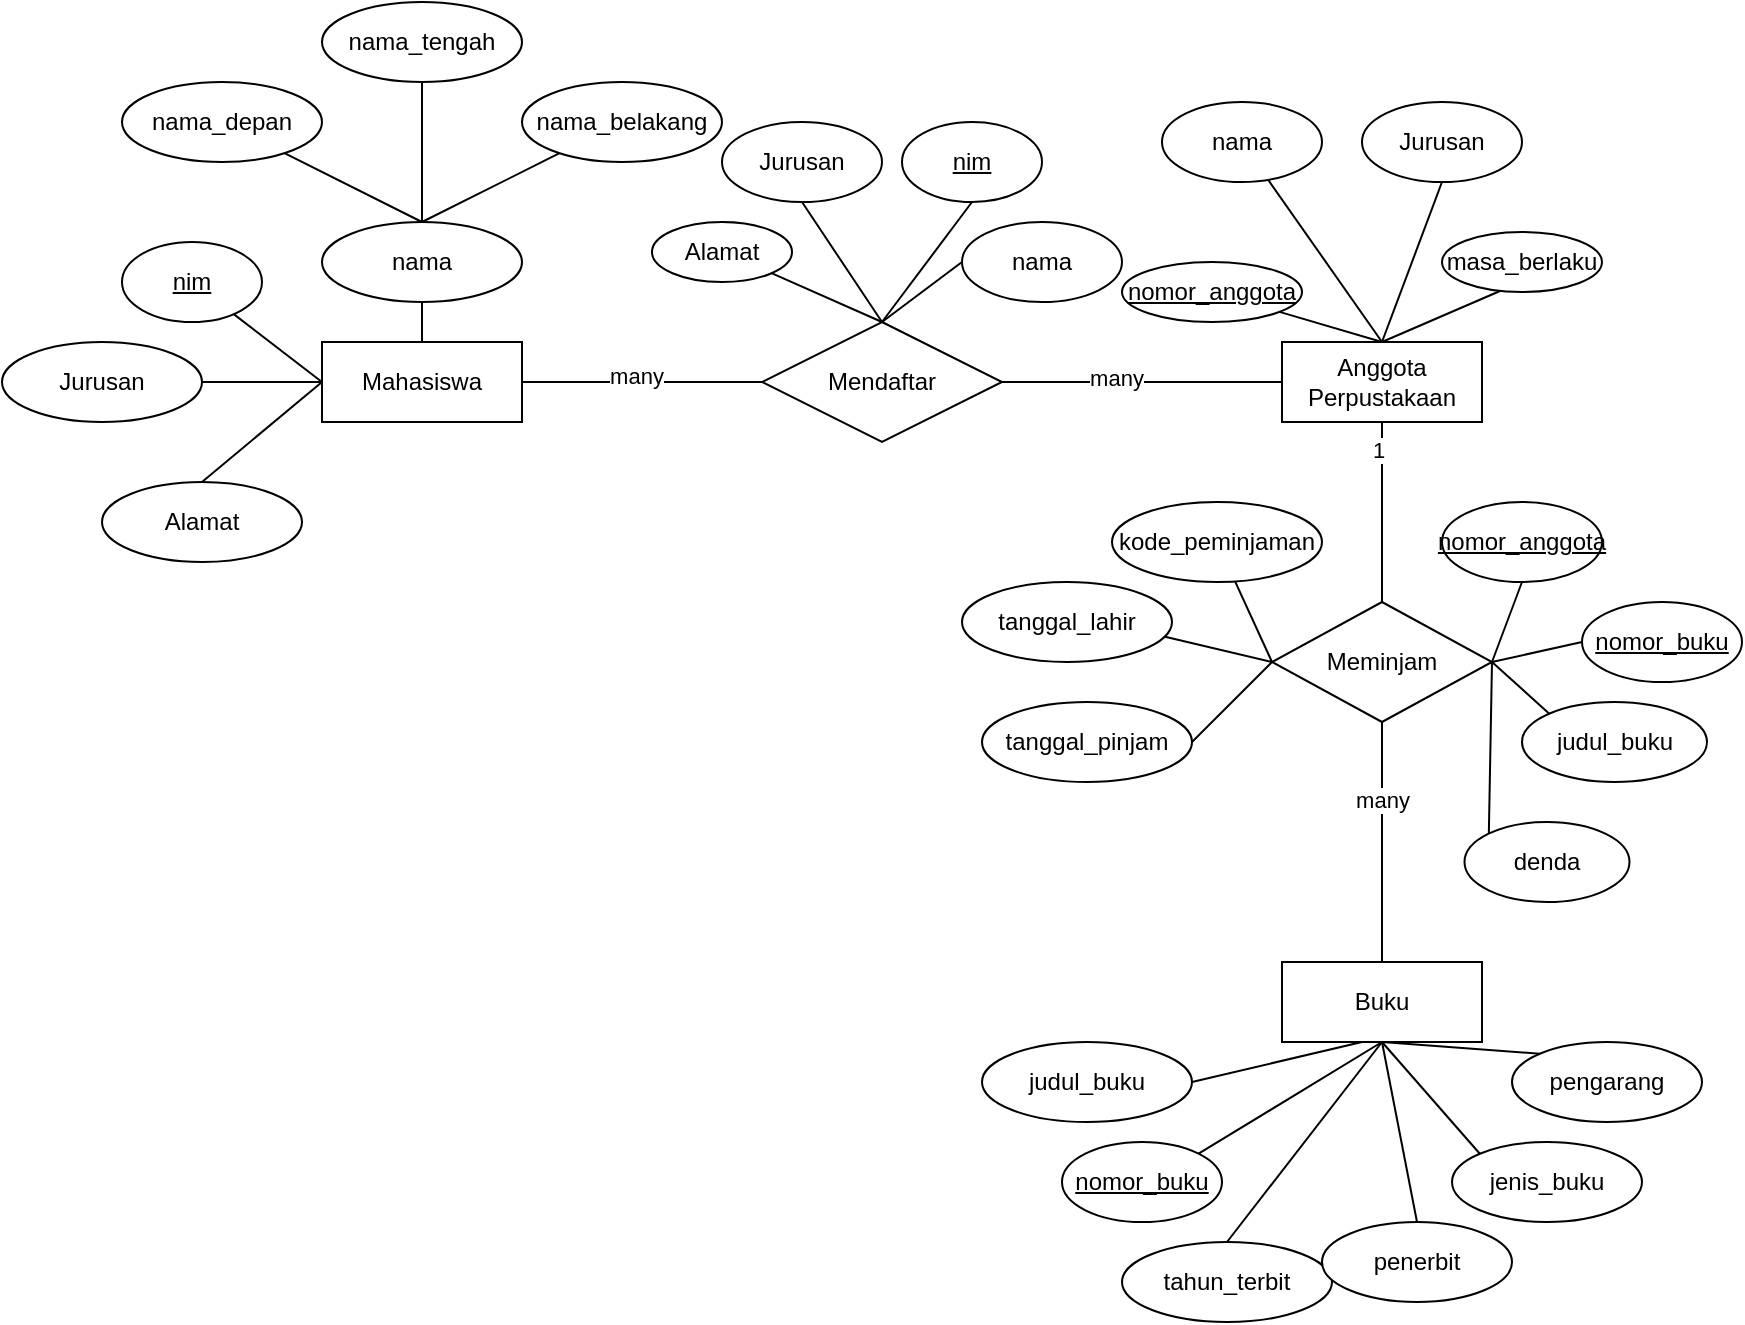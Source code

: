 <mxfile version="24.7.5">
  <diagram id="R2lEEEUBdFMjLlhIrx00" name="Page-1">
    <mxGraphModel dx="954" dy="592" grid="1" gridSize="10" guides="1" tooltips="1" connect="1" arrows="1" fold="1" page="1" pageScale="1" pageWidth="850" pageHeight="1100" math="0" shadow="0" extFonts="Permanent Marker^https://fonts.googleapis.com/css?family=Permanent+Marker">
      <root>
        <mxCell id="0" />
        <mxCell id="1" parent="0" />
        <mxCell id="gqR1O4AhQf1h0NERBbhK-2" value="Mahasiswa" style="whiteSpace=wrap;html=1;align=center;" vertex="1" parent="1">
          <mxGeometry x="190" y="270" width="100" height="40" as="geometry" />
        </mxCell>
        <mxCell id="gqR1O4AhQf1h0NERBbhK-3" value="" style="endArrow=none;html=1;rounded=0;exitX=1;exitY=0.5;exitDx=0;exitDy=0;entryX=0;entryY=0.5;entryDx=0;entryDy=0;" edge="1" parent="1" source="gqR1O4AhQf1h0NERBbhK-2" target="gqR1O4AhQf1h0NERBbhK-4">
          <mxGeometry relative="1" as="geometry">
            <mxPoint x="380" y="310" as="sourcePoint" />
            <mxPoint x="510" y="309.5" as="targetPoint" />
            <Array as="points" />
          </mxGeometry>
        </mxCell>
        <mxCell id="gqR1O4AhQf1h0NERBbhK-73" value="many" style="edgeLabel;html=1;align=center;verticalAlign=middle;resizable=0;points=[];" vertex="1" connectable="0" parent="gqR1O4AhQf1h0NERBbhK-3">
          <mxGeometry x="-0.05" y="3" relative="1" as="geometry">
            <mxPoint as="offset" />
          </mxGeometry>
        </mxCell>
        <mxCell id="gqR1O4AhQf1h0NERBbhK-4" value="Mendaftar" style="shape=rhombus;perimeter=rhombusPerimeter;whiteSpace=wrap;html=1;align=center;" vertex="1" parent="1">
          <mxGeometry x="410" y="260" width="120" height="60" as="geometry" />
        </mxCell>
        <mxCell id="gqR1O4AhQf1h0NERBbhK-5" value="" style="endArrow=none;html=1;rounded=0;exitX=1;exitY=0.5;exitDx=0;exitDy=0;entryX=0;entryY=0.5;entryDx=0;entryDy=0;" edge="1" parent="1" source="gqR1O4AhQf1h0NERBbhK-4" target="gqR1O4AhQf1h0NERBbhK-6">
          <mxGeometry relative="1" as="geometry">
            <mxPoint x="370" y="310" as="sourcePoint" />
            <mxPoint x="660" y="290" as="targetPoint" />
            <Array as="points" />
          </mxGeometry>
        </mxCell>
        <mxCell id="gqR1O4AhQf1h0NERBbhK-74" value="many" style="edgeLabel;html=1;align=center;verticalAlign=middle;resizable=0;points=[];" vertex="1" connectable="0" parent="gqR1O4AhQf1h0NERBbhK-5">
          <mxGeometry x="-0.186" y="2" relative="1" as="geometry">
            <mxPoint as="offset" />
          </mxGeometry>
        </mxCell>
        <mxCell id="gqR1O4AhQf1h0NERBbhK-6" value="Anggota&lt;div&gt;Perpustakaan&lt;/div&gt;" style="whiteSpace=wrap;html=1;align=center;" vertex="1" parent="1">
          <mxGeometry x="670" y="270" width="100" height="40" as="geometry" />
        </mxCell>
        <mxCell id="gqR1O4AhQf1h0NERBbhK-7" value="" style="endArrow=none;html=1;rounded=0;exitX=0.5;exitY=1;exitDx=0;exitDy=0;entryX=0.5;entryY=0;entryDx=0;entryDy=0;" edge="1" parent="1" source="gqR1O4AhQf1h0NERBbhK-6" target="gqR1O4AhQf1h0NERBbhK-8">
          <mxGeometry relative="1" as="geometry">
            <mxPoint x="669.5" y="310" as="sourcePoint" />
            <mxPoint x="669.5" y="420" as="targetPoint" />
            <Array as="points" />
          </mxGeometry>
        </mxCell>
        <mxCell id="gqR1O4AhQf1h0NERBbhK-75" value="1" style="edgeLabel;html=1;align=center;verticalAlign=middle;resizable=0;points=[];" vertex="1" connectable="0" parent="gqR1O4AhQf1h0NERBbhK-7">
          <mxGeometry x="-0.689" y="-2" relative="1" as="geometry">
            <mxPoint as="offset" />
          </mxGeometry>
        </mxCell>
        <mxCell id="gqR1O4AhQf1h0NERBbhK-8" value="Meminjam" style="shape=rhombus;perimeter=rhombusPerimeter;whiteSpace=wrap;html=1;align=center;" vertex="1" parent="1">
          <mxGeometry x="665" y="400" width="110" height="60" as="geometry" />
        </mxCell>
        <mxCell id="gqR1O4AhQf1h0NERBbhK-9" value="" style="endArrow=none;html=1;rounded=0;exitX=0.5;exitY=1;exitDx=0;exitDy=0;entryX=0.5;entryY=0;entryDx=0;entryDy=0;" edge="1" parent="1" source="gqR1O4AhQf1h0NERBbhK-8" target="gqR1O4AhQf1h0NERBbhK-10">
          <mxGeometry relative="1" as="geometry">
            <mxPoint x="669.5" y="440" as="sourcePoint" />
            <mxPoint x="669.5" y="510" as="targetPoint" />
            <Array as="points" />
          </mxGeometry>
        </mxCell>
        <mxCell id="gqR1O4AhQf1h0NERBbhK-76" value="many" style="edgeLabel;html=1;align=center;verticalAlign=middle;resizable=0;points=[];" vertex="1" connectable="0" parent="gqR1O4AhQf1h0NERBbhK-9">
          <mxGeometry x="-0.35" relative="1" as="geometry">
            <mxPoint as="offset" />
          </mxGeometry>
        </mxCell>
        <mxCell id="gqR1O4AhQf1h0NERBbhK-10" value="Buku" style="whiteSpace=wrap;html=1;align=center;" vertex="1" parent="1">
          <mxGeometry x="670" y="580" width="100" height="40" as="geometry" />
        </mxCell>
        <mxCell id="gqR1O4AhQf1h0NERBbhK-11" value="" style="endArrow=none;html=1;rounded=0;exitX=0.5;exitY=0;exitDx=0;exitDy=0;entryX=0.5;entryY=1;entryDx=0;entryDy=0;" edge="1" parent="1" source="gqR1O4AhQf1h0NERBbhK-2" target="gqR1O4AhQf1h0NERBbhK-13">
          <mxGeometry relative="1" as="geometry">
            <mxPoint x="239.5" y="269" as="sourcePoint" />
            <mxPoint x="240" y="210" as="targetPoint" />
            <Array as="points" />
          </mxGeometry>
        </mxCell>
        <mxCell id="gqR1O4AhQf1h0NERBbhK-13" value="nama" style="ellipse;whiteSpace=wrap;html=1;align=center;" vertex="1" parent="1">
          <mxGeometry x="190" y="210" width="100" height="40" as="geometry" />
        </mxCell>
        <mxCell id="gqR1O4AhQf1h0NERBbhK-14" value="" style="endArrow=none;html=1;rounded=0;entryX=0.5;entryY=1;entryDx=0;entryDy=0;exitX=0.5;exitY=0;exitDx=0;exitDy=0;" edge="1" parent="1" source="gqR1O4AhQf1h0NERBbhK-13" target="gqR1O4AhQf1h0NERBbhK-16">
          <mxGeometry relative="1" as="geometry">
            <mxPoint x="240" y="190" as="sourcePoint" />
            <mxPoint x="239.5" y="150" as="targetPoint" />
            <Array as="points">
              <mxPoint x="240" y="190" />
            </Array>
          </mxGeometry>
        </mxCell>
        <mxCell id="gqR1O4AhQf1h0NERBbhK-16" value="nama_tengah" style="ellipse;whiteSpace=wrap;html=1;align=center;" vertex="1" parent="1">
          <mxGeometry x="190" y="100" width="100" height="40" as="geometry" />
        </mxCell>
        <mxCell id="gqR1O4AhQf1h0NERBbhK-19" value="" style="endArrow=none;html=1;rounded=0;entryX=0;entryY=0.5;entryDx=0;entryDy=0;exitX=1;exitY=0.5;exitDx=0;exitDy=0;" edge="1" parent="1" source="gqR1O4AhQf1h0NERBbhK-20" target="gqR1O4AhQf1h0NERBbhK-2">
          <mxGeometry relative="1" as="geometry">
            <mxPoint x="100" y="290" as="sourcePoint" />
            <mxPoint x="190" y="289.5" as="targetPoint" />
          </mxGeometry>
        </mxCell>
        <mxCell id="gqR1O4AhQf1h0NERBbhK-20" value="Jurusan" style="ellipse;whiteSpace=wrap;html=1;align=center;" vertex="1" parent="1">
          <mxGeometry x="30" y="270" width="100" height="40" as="geometry" />
        </mxCell>
        <mxCell id="gqR1O4AhQf1h0NERBbhK-21" value="" style="endArrow=none;html=1;rounded=0;entryX=0;entryY=0.5;entryDx=0;entryDy=0;exitX=0.5;exitY=0;exitDx=0;exitDy=0;" edge="1" parent="1" source="gqR1O4AhQf1h0NERBbhK-22" target="gqR1O4AhQf1h0NERBbhK-2">
          <mxGeometry relative="1" as="geometry">
            <mxPoint x="120" y="340" as="sourcePoint" />
            <mxPoint x="160" y="320" as="targetPoint" />
          </mxGeometry>
        </mxCell>
        <mxCell id="gqR1O4AhQf1h0NERBbhK-22" value="Alamat" style="ellipse;whiteSpace=wrap;html=1;align=center;" vertex="1" parent="1">
          <mxGeometry x="80" y="340" width="100" height="40" as="geometry" />
        </mxCell>
        <mxCell id="gqR1O4AhQf1h0NERBbhK-23" value="" style="endArrow=none;html=1;rounded=0;exitX=0;exitY=0.5;exitDx=0;exitDy=0;" edge="1" parent="1" source="gqR1O4AhQf1h0NERBbhK-2" target="gqR1O4AhQf1h0NERBbhK-24">
          <mxGeometry relative="1" as="geometry">
            <mxPoint x="190" y="290" as="sourcePoint" />
            <mxPoint x="140" y="210" as="targetPoint" />
          </mxGeometry>
        </mxCell>
        <mxCell id="gqR1O4AhQf1h0NERBbhK-24" value="nim" style="ellipse;whiteSpace=wrap;html=1;align=center;fontStyle=4;" vertex="1" parent="1">
          <mxGeometry x="90" y="220" width="70" height="40" as="geometry" />
        </mxCell>
        <mxCell id="gqR1O4AhQf1h0NERBbhK-25" value="" style="endArrow=none;html=1;rounded=0;" edge="1" parent="1" target="gqR1O4AhQf1h0NERBbhK-26">
          <mxGeometry relative="1" as="geometry">
            <mxPoint x="240" y="210" as="sourcePoint" />
            <mxPoint x="190" y="176" as="targetPoint" />
          </mxGeometry>
        </mxCell>
        <mxCell id="gqR1O4AhQf1h0NERBbhK-26" value="nama_depan" style="ellipse;whiteSpace=wrap;html=1;align=center;" vertex="1" parent="1">
          <mxGeometry x="90" y="140" width="100" height="40" as="geometry" />
        </mxCell>
        <mxCell id="gqR1O4AhQf1h0NERBbhK-27" value="" style="endArrow=none;html=1;rounded=0;entryX=0.5;entryY=0;entryDx=0;entryDy=0;" edge="1" parent="1" source="gqR1O4AhQf1h0NERBbhK-28" target="gqR1O4AhQf1h0NERBbhK-13">
          <mxGeometry relative="1" as="geometry">
            <mxPoint x="340" y="170" as="sourcePoint" />
            <mxPoint x="240" y="210" as="targetPoint" />
          </mxGeometry>
        </mxCell>
        <mxCell id="gqR1O4AhQf1h0NERBbhK-28" value="nama_belakang" style="ellipse;whiteSpace=wrap;html=1;align=center;" vertex="1" parent="1">
          <mxGeometry x="290" y="140" width="100" height="40" as="geometry" />
        </mxCell>
        <mxCell id="gqR1O4AhQf1h0NERBbhK-29" value="" style="endArrow=none;html=1;rounded=0;entryX=0.5;entryY=0;entryDx=0;entryDy=0;exitX=0;exitY=0.5;exitDx=0;exitDy=0;" edge="1" parent="1" source="gqR1O4AhQf1h0NERBbhK-30" target="gqR1O4AhQf1h0NERBbhK-4">
          <mxGeometry relative="1" as="geometry">
            <mxPoint x="530" y="220" as="sourcePoint" />
            <mxPoint x="470" y="260" as="targetPoint" />
          </mxGeometry>
        </mxCell>
        <mxCell id="gqR1O4AhQf1h0NERBbhK-30" value="nama" style="ellipse;whiteSpace=wrap;html=1;align=center;" vertex="1" parent="1">
          <mxGeometry x="510" y="210" width="80" height="40" as="geometry" />
        </mxCell>
        <mxCell id="gqR1O4AhQf1h0NERBbhK-31" value="" style="endArrow=none;html=1;rounded=0;entryX=0.5;entryY=0;entryDx=0;entryDy=0;exitX=0.5;exitY=1;exitDx=0;exitDy=0;" edge="1" parent="1" source="gqR1O4AhQf1h0NERBbhK-32" target="gqR1O4AhQf1h0NERBbhK-4">
          <mxGeometry relative="1" as="geometry">
            <mxPoint x="520" y="160" as="sourcePoint" />
            <mxPoint x="460" y="260" as="targetPoint" />
          </mxGeometry>
        </mxCell>
        <mxCell id="gqR1O4AhQf1h0NERBbhK-32" value="nim" style="ellipse;whiteSpace=wrap;html=1;align=center;fontStyle=4;" vertex="1" parent="1">
          <mxGeometry x="480" y="160" width="70" height="40" as="geometry" />
        </mxCell>
        <mxCell id="gqR1O4AhQf1h0NERBbhK-33" value="" style="endArrow=none;html=1;rounded=0;exitX=0.5;exitY=0;exitDx=0;exitDy=0;entryX=0.5;entryY=1;entryDx=0;entryDy=0;" edge="1" parent="1" source="gqR1O4AhQf1h0NERBbhK-4" target="gqR1O4AhQf1h0NERBbhK-34">
          <mxGeometry relative="1" as="geometry">
            <mxPoint x="469" y="257" as="sourcePoint" />
            <mxPoint x="430" y="160" as="targetPoint" />
          </mxGeometry>
        </mxCell>
        <mxCell id="gqR1O4AhQf1h0NERBbhK-34" value="Jurusan" style="ellipse;whiteSpace=wrap;html=1;align=center;" vertex="1" parent="1">
          <mxGeometry x="390" y="160" width="80" height="40" as="geometry" />
        </mxCell>
        <mxCell id="gqR1O4AhQf1h0NERBbhK-35" value="" style="endArrow=none;html=1;rounded=0;exitX=0.5;exitY=0;exitDx=0;exitDy=0;entryX=1;entryY=1;entryDx=0;entryDy=0;" edge="1" parent="1" source="gqR1O4AhQf1h0NERBbhK-4" target="gqR1O4AhQf1h0NERBbhK-36">
          <mxGeometry relative="1" as="geometry">
            <mxPoint x="470" y="260" as="sourcePoint" />
            <mxPoint x="430" y="230" as="targetPoint" />
          </mxGeometry>
        </mxCell>
        <mxCell id="gqR1O4AhQf1h0NERBbhK-36" value="Alamat" style="ellipse;whiteSpace=wrap;html=1;align=center;" vertex="1" parent="1">
          <mxGeometry x="355" y="210" width="70" height="30" as="geometry" />
        </mxCell>
        <mxCell id="gqR1O4AhQf1h0NERBbhK-37" value="" style="endArrow=none;html=1;rounded=0;entryX=0.638;entryY=0.9;entryDx=0;entryDy=0;entryPerimeter=0;exitX=0.5;exitY=0;exitDx=0;exitDy=0;" edge="1" parent="1" source="gqR1O4AhQf1h0NERBbhK-6" target="gqR1O4AhQf1h0NERBbhK-40">
          <mxGeometry relative="1" as="geometry">
            <mxPoint x="675" y="268" as="sourcePoint" />
            <mxPoint x="645.532" y="239.444" as="targetPoint" />
          </mxGeometry>
        </mxCell>
        <mxCell id="gqR1O4AhQf1h0NERBbhK-39" value="" style="endArrow=none;html=1;rounded=0;exitX=0.5;exitY=0;exitDx=0;exitDy=0;" edge="1" parent="1" source="gqR1O4AhQf1h0NERBbhK-6" target="gqR1O4AhQf1h0NERBbhK-43">
          <mxGeometry relative="1" as="geometry">
            <mxPoint x="690" y="269" as="sourcePoint" />
            <mxPoint x="660" y="240" as="targetPoint" />
          </mxGeometry>
        </mxCell>
        <mxCell id="gqR1O4AhQf1h0NERBbhK-40" value="nama" style="ellipse;whiteSpace=wrap;html=1;align=center;" vertex="1" parent="1">
          <mxGeometry x="610" y="150" width="80" height="40" as="geometry" />
        </mxCell>
        <mxCell id="gqR1O4AhQf1h0NERBbhK-41" value="" style="endArrow=none;html=1;rounded=0;entryX=0.5;entryY=0;entryDx=0;entryDy=0;exitX=0.5;exitY=1;exitDx=0;exitDy=0;" edge="1" parent="1" source="gqR1O4AhQf1h0NERBbhK-42" target="gqR1O4AhQf1h0NERBbhK-6">
          <mxGeometry relative="1" as="geometry">
            <mxPoint x="723" y="140" as="sourcePoint" />
            <mxPoint x="677.5" y="270" as="targetPoint" />
          </mxGeometry>
        </mxCell>
        <mxCell id="gqR1O4AhQf1h0NERBbhK-42" value="Jurusan" style="ellipse;whiteSpace=wrap;html=1;align=center;" vertex="1" parent="1">
          <mxGeometry x="710" y="150" width="80" height="40" as="geometry" />
        </mxCell>
        <mxCell id="gqR1O4AhQf1h0NERBbhK-43" value="nomor_anggota" style="ellipse;whiteSpace=wrap;html=1;align=center;fontStyle=4;" vertex="1" parent="1">
          <mxGeometry x="590" y="230" width="90" height="30" as="geometry" />
        </mxCell>
        <mxCell id="gqR1O4AhQf1h0NERBbhK-44" value="" style="endArrow=none;html=1;rounded=0;entryX=0.5;entryY=0;entryDx=0;entryDy=0;exitX=0.37;exitY=0.975;exitDx=0;exitDy=0;exitPerimeter=0;" edge="1" parent="1" source="gqR1O4AhQf1h0NERBbhK-45" target="gqR1O4AhQf1h0NERBbhK-6">
          <mxGeometry relative="1" as="geometry">
            <mxPoint x="760" y="240" as="sourcePoint" />
            <mxPoint x="720" y="270" as="targetPoint" />
          </mxGeometry>
        </mxCell>
        <mxCell id="gqR1O4AhQf1h0NERBbhK-45" value="masa_berlaku" style="ellipse;whiteSpace=wrap;html=1;align=center;" vertex="1" parent="1">
          <mxGeometry x="750" y="215" width="80" height="30" as="geometry" />
        </mxCell>
        <mxCell id="gqR1O4AhQf1h0NERBbhK-46" value="" style="endArrow=none;html=1;rounded=0;exitX=0;exitY=0.5;exitDx=0;exitDy=0;" edge="1" parent="1" source="gqR1O4AhQf1h0NERBbhK-8" target="gqR1O4AhQf1h0NERBbhK-47">
          <mxGeometry relative="1" as="geometry">
            <mxPoint x="660" y="424" as="sourcePoint" />
            <mxPoint x="640" y="380" as="targetPoint" />
          </mxGeometry>
        </mxCell>
        <mxCell id="gqR1O4AhQf1h0NERBbhK-47" value="kode_peminjaman" style="ellipse;whiteSpace=wrap;html=1;align=center;" vertex="1" parent="1">
          <mxGeometry x="585" y="350" width="105" height="40" as="geometry" />
        </mxCell>
        <mxCell id="gqR1O4AhQf1h0NERBbhK-48" value="" style="endArrow=none;html=1;rounded=0;entryX=0.952;entryY=0.675;entryDx=0;entryDy=0;entryPerimeter=0;exitX=0;exitY=0.5;exitDx=0;exitDy=0;" edge="1" parent="1" source="gqR1O4AhQf1h0NERBbhK-8" target="gqR1O4AhQf1h0NERBbhK-49">
          <mxGeometry relative="1" as="geometry">
            <mxPoint x="660" y="430" as="sourcePoint" />
            <mxPoint x="610" y="420" as="targetPoint" />
          </mxGeometry>
        </mxCell>
        <mxCell id="gqR1O4AhQf1h0NERBbhK-49" value="tanggal_lahir" style="ellipse;whiteSpace=wrap;html=1;align=center;" vertex="1" parent="1">
          <mxGeometry x="510" y="390" width="105" height="40" as="geometry" />
        </mxCell>
        <mxCell id="gqR1O4AhQf1h0NERBbhK-50" value="" style="endArrow=none;html=1;rounded=0;exitX=0;exitY=0.5;exitDx=0;exitDy=0;entryX=1;entryY=0.5;entryDx=0;entryDy=0;" edge="1" parent="1" source="gqR1O4AhQf1h0NERBbhK-8" target="gqR1O4AhQf1h0NERBbhK-51">
          <mxGeometry relative="1" as="geometry">
            <mxPoint x="660" y="430" as="sourcePoint" />
            <mxPoint x="620" y="460" as="targetPoint" />
          </mxGeometry>
        </mxCell>
        <mxCell id="gqR1O4AhQf1h0NERBbhK-51" value="tanggal_pinjam" style="ellipse;whiteSpace=wrap;html=1;align=center;" vertex="1" parent="1">
          <mxGeometry x="520" y="450" width="105" height="40" as="geometry" />
        </mxCell>
        <mxCell id="gqR1O4AhQf1h0NERBbhK-52" value="" style="endArrow=none;html=1;rounded=0;exitX=1;exitY=0.5;exitDx=0;exitDy=0;entryX=0.5;entryY=1;entryDx=0;entryDy=0;" edge="1" parent="1" source="gqR1O4AhQf1h0NERBbhK-8" target="gqR1O4AhQf1h0NERBbhK-54">
          <mxGeometry relative="1" as="geometry">
            <mxPoint x="775" y="430" as="sourcePoint" />
            <mxPoint x="790" y="380" as="targetPoint" />
          </mxGeometry>
        </mxCell>
        <mxCell id="gqR1O4AhQf1h0NERBbhK-54" value="nomor_anggota" style="ellipse;whiteSpace=wrap;html=1;align=center;fontStyle=4;" vertex="1" parent="1">
          <mxGeometry x="750" y="350" width="80" height="40" as="geometry" />
        </mxCell>
        <mxCell id="gqR1O4AhQf1h0NERBbhK-55" value="" style="endArrow=none;html=1;rounded=0;exitX=1;exitY=0.5;exitDx=0;exitDy=0;entryX=0;entryY=0.5;entryDx=0;entryDy=0;" edge="1" parent="1" source="gqR1O4AhQf1h0NERBbhK-8" target="gqR1O4AhQf1h0NERBbhK-56">
          <mxGeometry relative="1" as="geometry">
            <mxPoint x="780" y="430" as="sourcePoint" />
            <mxPoint x="820" y="400" as="targetPoint" />
          </mxGeometry>
        </mxCell>
        <mxCell id="gqR1O4AhQf1h0NERBbhK-56" value="nomor_buku" style="ellipse;whiteSpace=wrap;html=1;align=center;fontStyle=4;" vertex="1" parent="1">
          <mxGeometry x="820" y="400" width="80" height="40" as="geometry" />
        </mxCell>
        <mxCell id="gqR1O4AhQf1h0NERBbhK-57" value="" style="endArrow=none;html=1;rounded=0;exitX=1;exitY=0.5;exitDx=0;exitDy=0;entryX=0;entryY=0;entryDx=0;entryDy=0;" edge="1" parent="1" source="gqR1O4AhQf1h0NERBbhK-8" target="gqR1O4AhQf1h0NERBbhK-58">
          <mxGeometry relative="1" as="geometry">
            <mxPoint x="790" y="430" as="sourcePoint" />
            <mxPoint x="810" y="440" as="targetPoint" />
          </mxGeometry>
        </mxCell>
        <mxCell id="gqR1O4AhQf1h0NERBbhK-58" value="judul_buku" style="ellipse;whiteSpace=wrap;html=1;align=center;" vertex="1" parent="1">
          <mxGeometry x="790" y="450" width="92.5" height="40" as="geometry" />
        </mxCell>
        <mxCell id="gqR1O4AhQf1h0NERBbhK-59" value="" style="endArrow=none;html=1;rounded=0;exitX=1;exitY=0.5;exitDx=0;exitDy=0;entryX=0;entryY=0;entryDx=0;entryDy=0;" edge="1" parent="1" source="gqR1O4AhQf1h0NERBbhK-8" target="gqR1O4AhQf1h0NERBbhK-60">
          <mxGeometry relative="1" as="geometry">
            <mxPoint x="785" y="440" as="sourcePoint" />
            <mxPoint x="820" y="490" as="targetPoint" />
          </mxGeometry>
        </mxCell>
        <mxCell id="gqR1O4AhQf1h0NERBbhK-60" value="denda" style="ellipse;whiteSpace=wrap;html=1;align=center;" vertex="1" parent="1">
          <mxGeometry x="761.25" y="510" width="82.5" height="40" as="geometry" />
        </mxCell>
        <mxCell id="gqR1O4AhQf1h0NERBbhK-61" value="" style="endArrow=none;html=1;rounded=0;entryX=0.4;entryY=1;entryDx=0;entryDy=0;entryPerimeter=0;exitX=1;exitY=0.5;exitDx=0;exitDy=0;" edge="1" parent="1" source="gqR1O4AhQf1h0NERBbhK-62" target="gqR1O4AhQf1h0NERBbhK-10">
          <mxGeometry relative="1" as="geometry">
            <mxPoint x="620" y="640" as="sourcePoint" />
            <mxPoint x="700" y="640" as="targetPoint" />
          </mxGeometry>
        </mxCell>
        <mxCell id="gqR1O4AhQf1h0NERBbhK-62" value="judul_buku" style="ellipse;whiteSpace=wrap;html=1;align=center;" vertex="1" parent="1">
          <mxGeometry x="520" y="620" width="105" height="40" as="geometry" />
        </mxCell>
        <mxCell id="gqR1O4AhQf1h0NERBbhK-63" value="" style="endArrow=none;html=1;rounded=0;entryX=0.5;entryY=1;entryDx=0;entryDy=0;exitX=1;exitY=0;exitDx=0;exitDy=0;" edge="1" parent="1" source="gqR1O4AhQf1h0NERBbhK-64" target="gqR1O4AhQf1h0NERBbhK-10">
          <mxGeometry relative="1" as="geometry">
            <mxPoint x="630" y="680" as="sourcePoint" />
            <mxPoint x="710" y="620" as="targetPoint" />
          </mxGeometry>
        </mxCell>
        <mxCell id="gqR1O4AhQf1h0NERBbhK-64" value="nomor_buku" style="ellipse;whiteSpace=wrap;html=1;align=center;fontStyle=4;" vertex="1" parent="1">
          <mxGeometry x="560" y="670" width="80" height="40" as="geometry" />
        </mxCell>
        <mxCell id="gqR1O4AhQf1h0NERBbhK-65" value="" style="endArrow=none;html=1;rounded=0;entryX=0.5;entryY=1;entryDx=0;entryDy=0;exitX=0.5;exitY=0;exitDx=0;exitDy=0;" edge="1" parent="1" source="gqR1O4AhQf1h0NERBbhK-66" target="gqR1O4AhQf1h0NERBbhK-10">
          <mxGeometry relative="1" as="geometry">
            <mxPoint x="670" y="720" as="sourcePoint" />
            <mxPoint x="730" y="630" as="targetPoint" />
          </mxGeometry>
        </mxCell>
        <mxCell id="gqR1O4AhQf1h0NERBbhK-66" value="tahun_terbit" style="ellipse;whiteSpace=wrap;html=1;align=center;" vertex="1" parent="1">
          <mxGeometry x="590" y="720" width="105" height="40" as="geometry" />
        </mxCell>
        <mxCell id="gqR1O4AhQf1h0NERBbhK-67" value="" style="endArrow=none;html=1;rounded=0;entryX=0.5;entryY=1;entryDx=0;entryDy=0;exitX=0.5;exitY=0;exitDx=0;exitDy=0;" edge="1" parent="1" source="gqR1O4AhQf1h0NERBbhK-68" target="gqR1O4AhQf1h0NERBbhK-10">
          <mxGeometry relative="1" as="geometry">
            <mxPoint x="760" y="720" as="sourcePoint" />
            <mxPoint x="730" y="630" as="targetPoint" />
            <Array as="points" />
          </mxGeometry>
        </mxCell>
        <mxCell id="gqR1O4AhQf1h0NERBbhK-68" value="penerbit" style="ellipse;whiteSpace=wrap;html=1;align=center;" vertex="1" parent="1">
          <mxGeometry x="690" y="710" width="95" height="40" as="geometry" />
        </mxCell>
        <mxCell id="gqR1O4AhQf1h0NERBbhK-69" value="" style="endArrow=none;html=1;rounded=0;entryX=0.5;entryY=1;entryDx=0;entryDy=0;exitX=0;exitY=0;exitDx=0;exitDy=0;" edge="1" parent="1" source="gqR1O4AhQf1h0NERBbhK-70" target="gqR1O4AhQf1h0NERBbhK-10">
          <mxGeometry relative="1" as="geometry">
            <mxPoint x="800" y="680" as="sourcePoint" />
            <mxPoint x="730" y="630" as="targetPoint" />
            <Array as="points" />
          </mxGeometry>
        </mxCell>
        <mxCell id="gqR1O4AhQf1h0NERBbhK-70" value="jenis_buku" style="ellipse;whiteSpace=wrap;html=1;align=center;" vertex="1" parent="1">
          <mxGeometry x="755" y="670" width="95" height="40" as="geometry" />
        </mxCell>
        <mxCell id="gqR1O4AhQf1h0NERBbhK-71" value="" style="endArrow=none;html=1;rounded=0;entryX=0.5;entryY=1;entryDx=0;entryDy=0;exitX=0;exitY=0;exitDx=0;exitDy=0;" edge="1" parent="1" source="gqR1O4AhQf1h0NERBbhK-72" target="gqR1O4AhQf1h0NERBbhK-10">
          <mxGeometry relative="1" as="geometry">
            <mxPoint x="830" y="650" as="sourcePoint" />
            <mxPoint x="730" y="630" as="targetPoint" />
            <Array as="points" />
          </mxGeometry>
        </mxCell>
        <mxCell id="gqR1O4AhQf1h0NERBbhK-72" value="pengarang" style="ellipse;whiteSpace=wrap;html=1;align=center;" vertex="1" parent="1">
          <mxGeometry x="785" y="620" width="95" height="40" as="geometry" />
        </mxCell>
      </root>
    </mxGraphModel>
  </diagram>
</mxfile>
